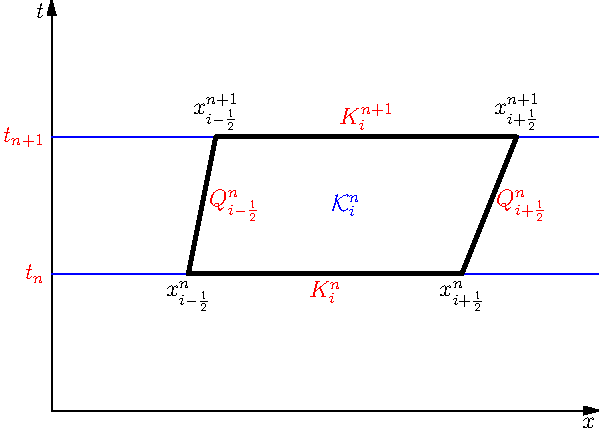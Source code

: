 import graph;
size(300,0);

real a = 2;

xaxis("$x$", 0, a, Arrow);
yaxis("$t$", 0, 1.5, Arrow);

draw((0,1)--(a,1), blue);
draw((0,0.5)--(a,0.5), blue);

pair p1 = (0.5, 0.5);
pair p2 = (0.6, 1.0);
pair p3 = (1.5, 0.5);
pair p4 = (1.7, 1.0);
draw(p1--p2--p4--p3--cycle, black+linewidth(2));

//draw(p1--(p1+0.6*(p2-p1)), linewidth(1.0), Arrow);
//draw(p3--(p3+0.6*(p4-p3)), linewidth(1.0), Arrow);

label("$t_{n+1}$", (0,1), W, red);
label("$t_{n}$", (0,0.5), W, red);

label("$\mathcal{K}_i^n$", 0.25*(p1+p2+p3+p4), blue);
label("$x_{i-\frac{1}{2}}^n$", p1, S, black);
label("$x_{i+\frac{1}{2}}^n$", p3, S, black);
label("$x_{i-\frac{1}{2}}^{n+1}$", p2, N, black);
label("$x_{i+\frac{1}{2}}^{n+1}$", p4, N, black);

label("$K_i^n$", 0.5*(p1+p3), S, red);
label("$K_i^{n+1}$", 0.5*(p2+p4), N, red);

label("$Q_{i-\frac{1}{2}}^n$", 0.5*(p1+p2), E, red);
label("$Q_{i+\frac{1}{2}}^{n}$", 0.5*(p3+p4), E, red);

